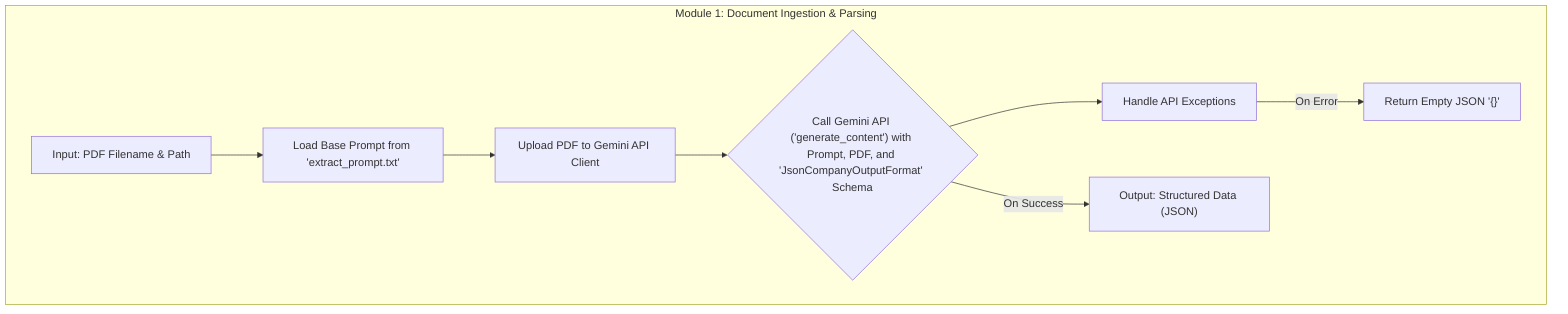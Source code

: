 flowchart TD
    subgraph "Module 1: Document Ingestion & Parsing"
        A["Input: PDF Filename & Path"] --> B;
        B["Load Base Prompt from 'extract_prompt.txt'"] --> C;
        C["Upload PDF to Gemini API Client"] --> D;
        D{"Call Gemini API ('generate_content') with Prompt, PDF, and 'JsonCompanyOutputFormat' Schema"} --> E;
        E["Handle API Exceptions"] -- On Error --> F["Return Empty JSON '{}'"];
        D -- On Success --> G["Output: Structured Data (JSON)"];
    end